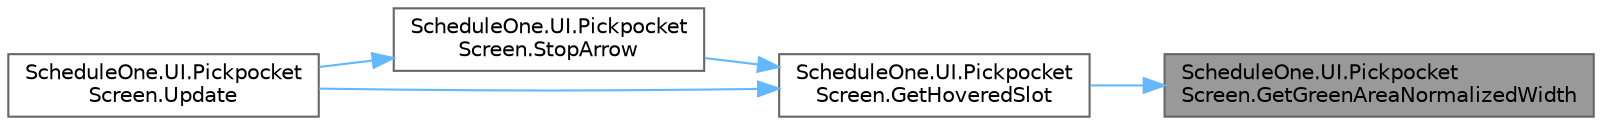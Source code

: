 digraph "ScheduleOne.UI.PickpocketScreen.GetGreenAreaNormalizedWidth"
{
 // LATEX_PDF_SIZE
  bgcolor="transparent";
  edge [fontname=Helvetica,fontsize=10,labelfontname=Helvetica,labelfontsize=10];
  node [fontname=Helvetica,fontsize=10,shape=box,height=0.2,width=0.4];
  rankdir="RL";
  Node1 [id="Node000001",label="ScheduleOne.UI.Pickpocket\lScreen.GetGreenAreaNormalizedWidth",height=0.2,width=0.4,color="gray40", fillcolor="grey60", style="filled", fontcolor="black",tooltip=" "];
  Node1 -> Node2 [id="edge1_Node000001_Node000002",dir="back",color="steelblue1",style="solid",tooltip=" "];
  Node2 [id="Node000002",label="ScheduleOne.UI.Pickpocket\lScreen.GetHoveredSlot",height=0.2,width=0.4,color="grey40", fillcolor="white", style="filled",URL="$class_schedule_one_1_1_u_i_1_1_pickpocket_screen.html#a0960f10509062c1c32c415776e033c39",tooltip=" "];
  Node2 -> Node3 [id="edge2_Node000002_Node000003",dir="back",color="steelblue1",style="solid",tooltip=" "];
  Node3 [id="Node000003",label="ScheduleOne.UI.Pickpocket\lScreen.StopArrow",height=0.2,width=0.4,color="grey40", fillcolor="white", style="filled",URL="$class_schedule_one_1_1_u_i_1_1_pickpocket_screen.html#a6556ecb01278277ae53aae43aa459861",tooltip=" "];
  Node3 -> Node4 [id="edge3_Node000003_Node000004",dir="back",color="steelblue1",style="solid",tooltip=" "];
  Node4 [id="Node000004",label="ScheduleOne.UI.Pickpocket\lScreen.Update",height=0.2,width=0.4,color="grey40", fillcolor="white", style="filled",URL="$class_schedule_one_1_1_u_i_1_1_pickpocket_screen.html#a049e72dc97d3b2b75df28f4b5fb0611b",tooltip=" "];
  Node2 -> Node4 [id="edge4_Node000002_Node000004",dir="back",color="steelblue1",style="solid",tooltip=" "];
}
